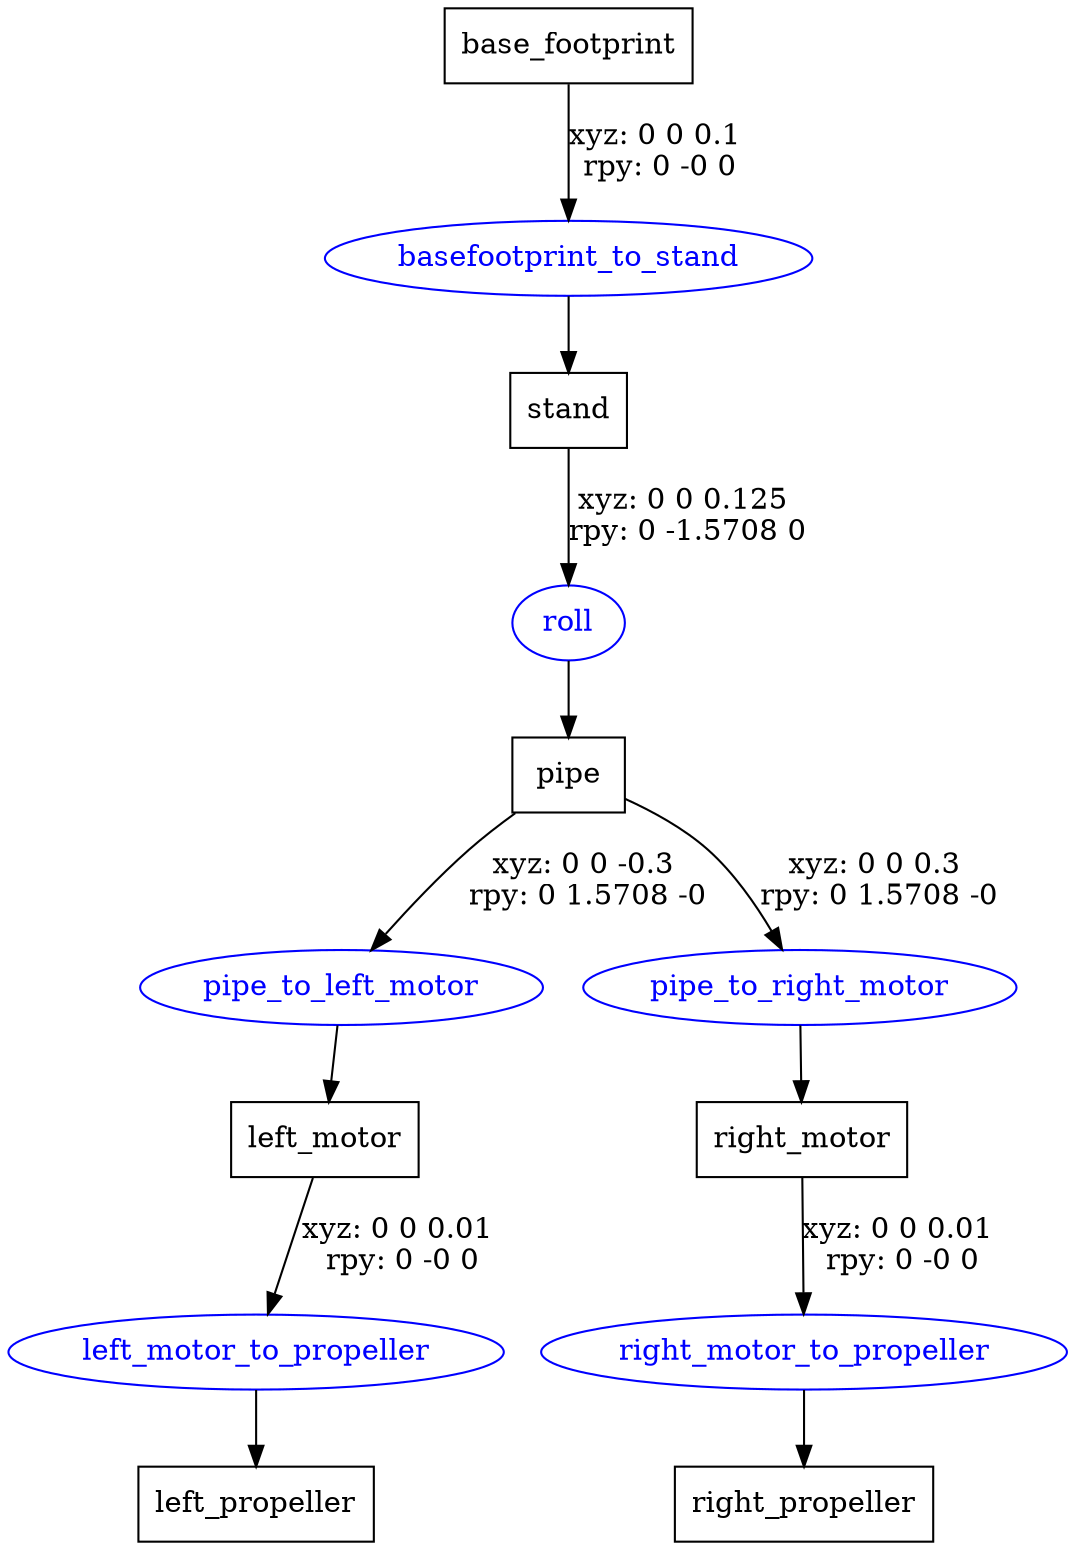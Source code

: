 digraph G {
node [shape=box];
"base_footprint" [label="base_footprint"];
"stand" [label="stand"];
"pipe" [label="pipe"];
"left_motor" [label="left_motor"];
"left_propeller" [label="left_propeller"];
"right_motor" [label="right_motor"];
"right_propeller" [label="right_propeller"];
node [shape=ellipse, color=blue, fontcolor=blue];
"base_footprint" -> "basefootprint_to_stand" [label="xyz: 0 0 0.1 \nrpy: 0 -0 0"]
"basefootprint_to_stand" -> "stand"
"stand" -> "roll" [label="xyz: 0 0 0.125 \nrpy: 0 -1.5708 0"]
"roll" -> "pipe"
"pipe" -> "pipe_to_left_motor" [label="xyz: 0 0 -0.3 \nrpy: 0 1.5708 -0"]
"pipe_to_left_motor" -> "left_motor"
"left_motor" -> "left_motor_to_propeller" [label="xyz: 0 0 0.01 \nrpy: 0 -0 0"]
"left_motor_to_propeller" -> "left_propeller"
"pipe" -> "pipe_to_right_motor" [label="xyz: 0 0 0.3 \nrpy: 0 1.5708 -0"]
"pipe_to_right_motor" -> "right_motor"
"right_motor" -> "right_motor_to_propeller" [label="xyz: 0 0 0.01 \nrpy: 0 -0 0"]
"right_motor_to_propeller" -> "right_propeller"
}

